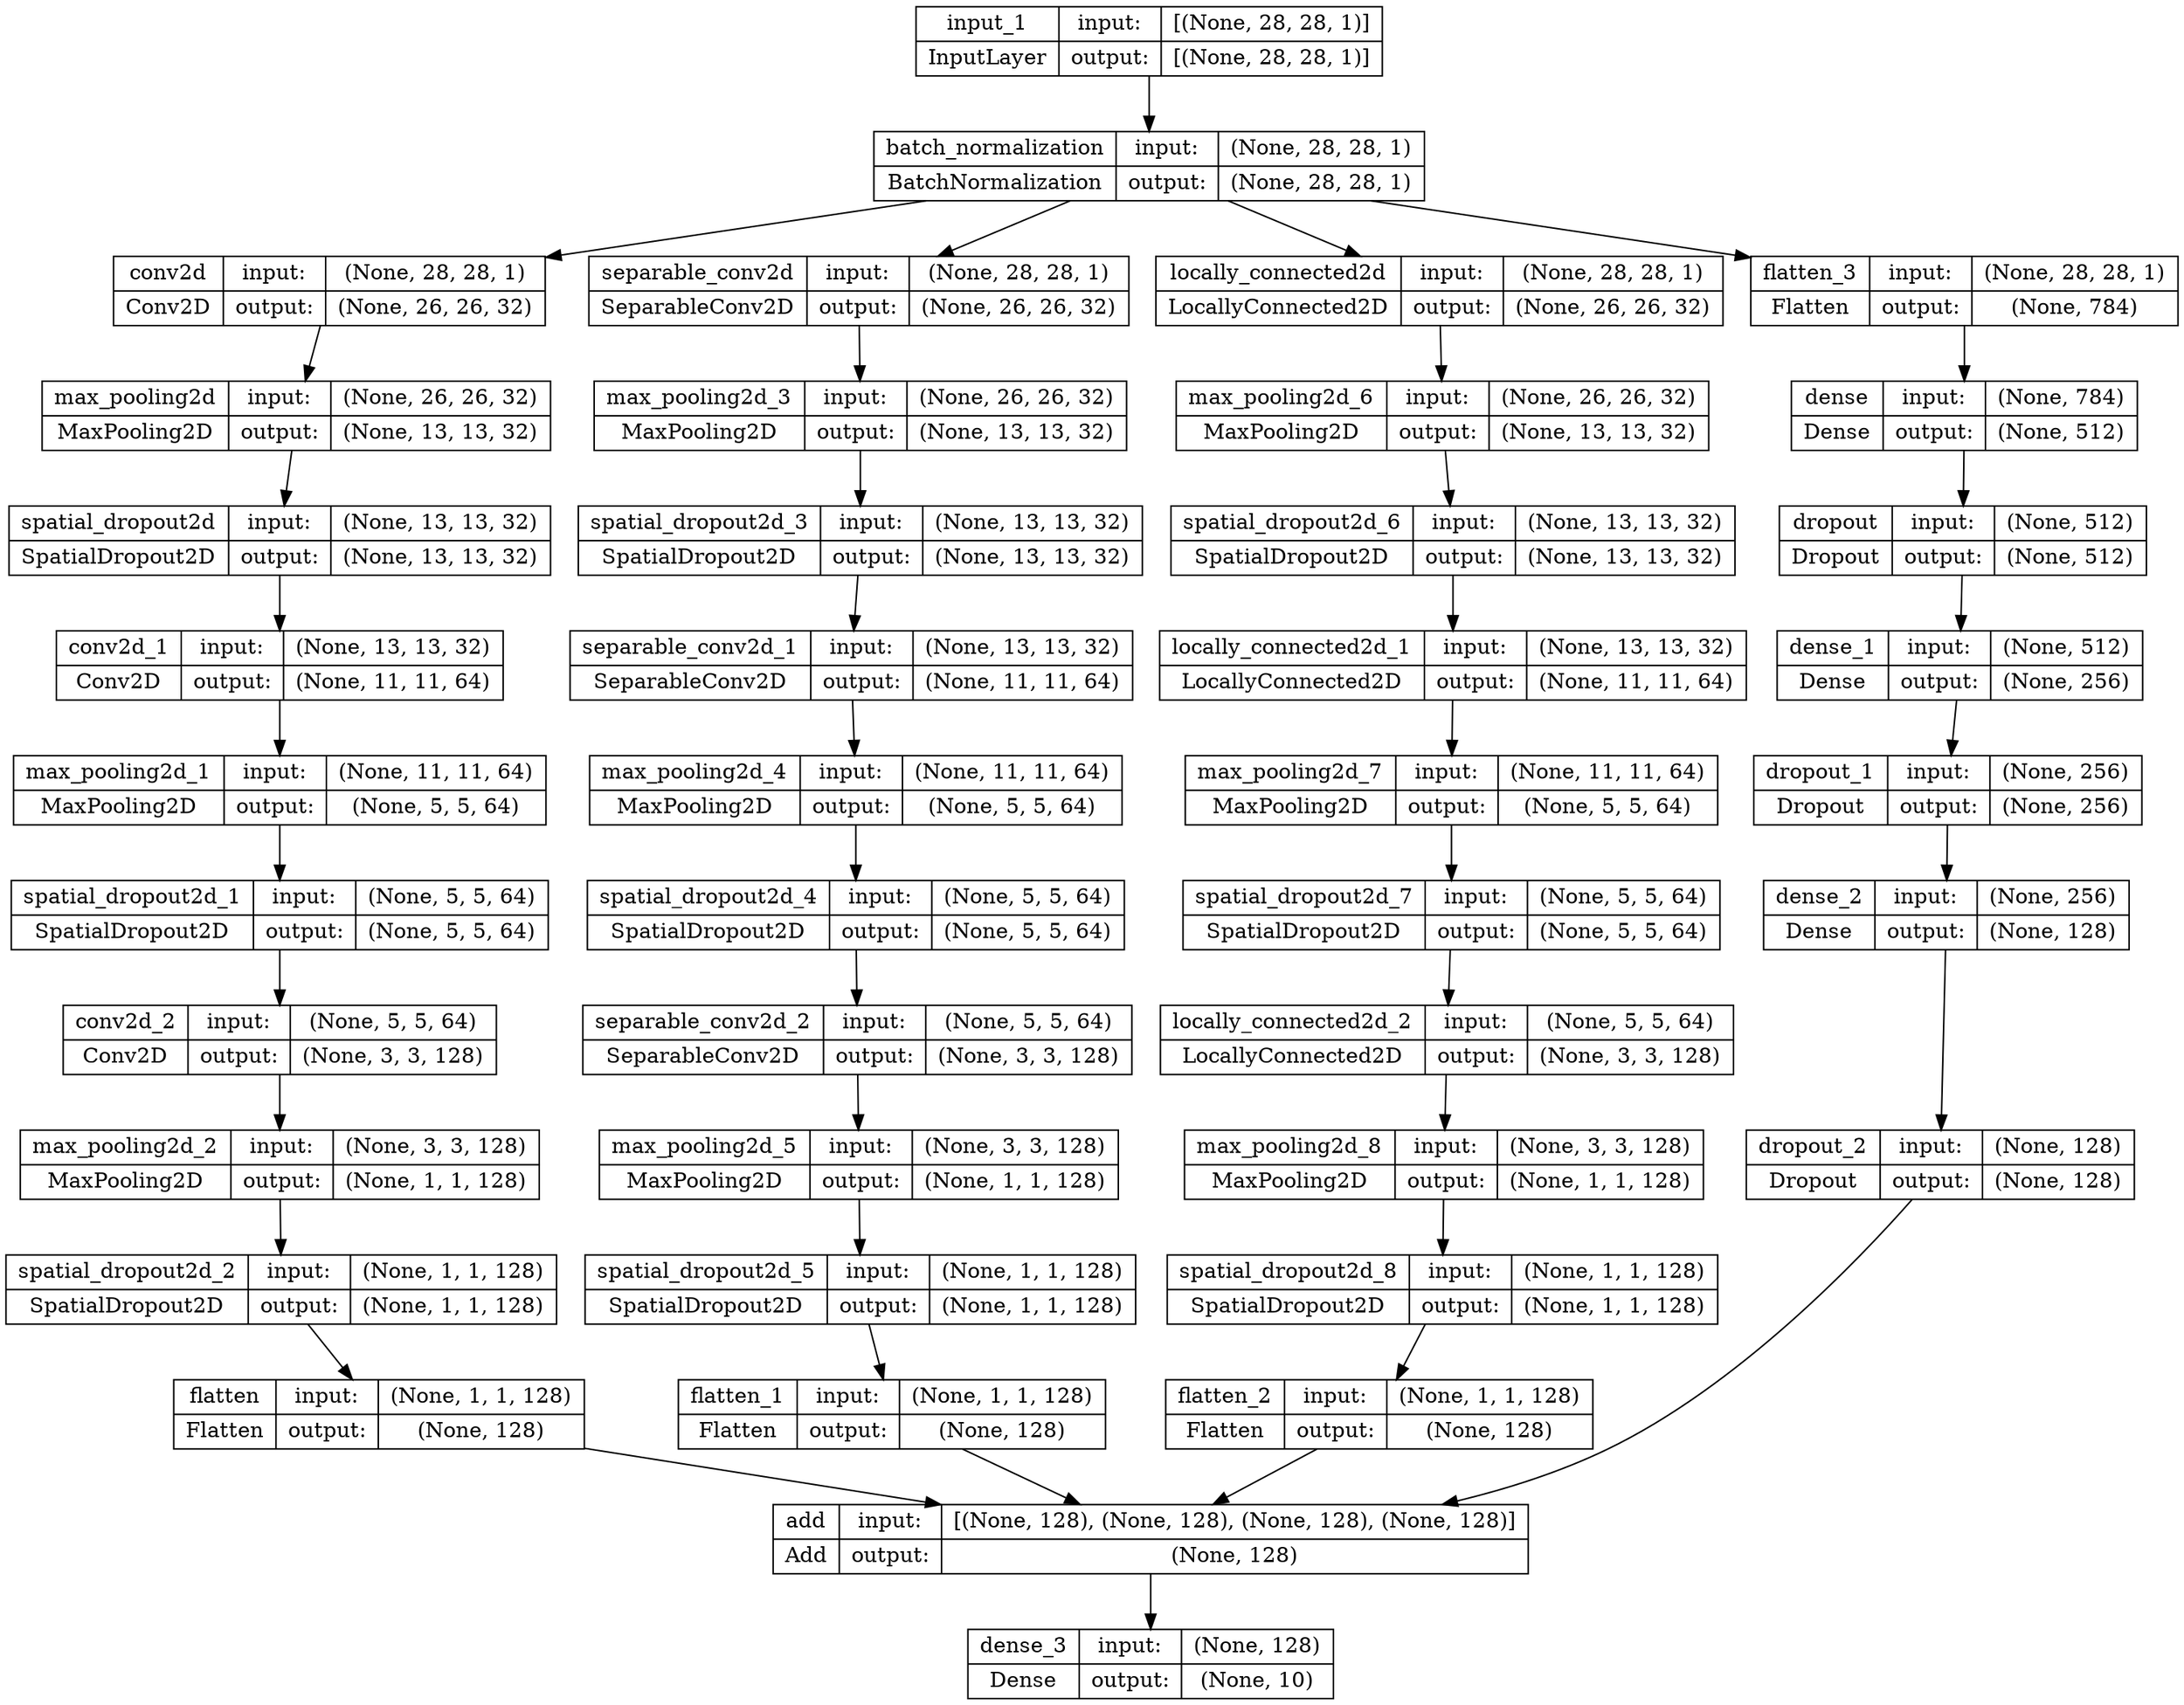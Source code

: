 digraph G {
    concentrate = True;
    dpi = 96;
    rankdir = TB;
    node [shape = record];
    139907564432992 [label = "{input_1|InputLayer}|{input:|output:}|{{[(None, 28, 28, 1)]}|{[(None, 28, 28, 1)]}}"];
    139907564433088 [label = "{batch_normalization|BatchNormalization}|{input:|output:}|{{(None, 28, 28, 1)}|{(None, 28, 28, 1)}}"];
    139907564384128 [label = "{conv2d|Conv2D}|{input:|output:}|{{(None, 28, 28, 1)}|{(None, 26, 26, 32)}}"];
    139907555318928 [label = "{separable_conv2d|SeparableConv2D}|{input:|output:}|{{(None, 28, 28, 1)}|{(None, 26, 26, 32)}}"];
    139907555408336 [label = "{locally_connected2d|LocallyConnected2D}|{input:|output:}|{{(None, 28, 28, 1)}|{(None, 26, 26, 32)}}"];
    139907564432320 [label = "{max_pooling2d|MaxPooling2D}|{input:|output:}|{{(None, 26, 26, 32)}|{(None, 13, 13, 32)}}"];
    139907555323920 [label = "{max_pooling2d_3|MaxPooling2D}|{input:|output:}|{{(None, 26, 26, 32)}|{(None, 13, 13, 32)}}"];
    139907246597424 [label = "{max_pooling2d_6|MaxPooling2D}|{input:|output:}|{{(None, 26, 26, 32)}|{(None, 13, 13, 32)}}"];
    139907564430784 [label = "{spatial_dropout2d|SpatialDropout2D}|{input:|output:}|{{(None, 13, 13, 32)}|{(None, 13, 13, 32)}}"];
    139907555327232 [label = "{spatial_dropout2d_3|SpatialDropout2D}|{input:|output:}|{{(None, 13, 13, 32)}|{(None, 13, 13, 32)}}"];
    139907555493728 [label = "{spatial_dropout2d_6|SpatialDropout2D}|{input:|output:}|{{(None, 13, 13, 32)}|{(None, 13, 13, 32)}}"];
    139909977445408 [label = "{conv2d_1|Conv2D}|{input:|output:}|{{(None, 13, 13, 32)}|{(None, 11, 11, 64)}}"];
    139907555326128 [label = "{separable_conv2d_1|SeparableConv2D}|{input:|output:}|{{(None, 13, 13, 32)}|{(None, 11, 11, 64)}}"];
    139907218386000 [label = "{locally_connected2d_1|LocallyConnected2D}|{input:|output:}|{{(None, 13, 13, 32)}|{(None, 11, 11, 64)}}"];
    139907246600352 [label = "{flatten_3|Flatten}|{input:|output:}|{{(None, 28, 28, 1)}|{(None, 784)}}"];
    139909977445168 [label = "{max_pooling2d_1|MaxPooling2D}|{input:|output:}|{{(None, 11, 11, 64)}|{(None, 5, 5, 64)}}"];
    139907555323584 [label = "{max_pooling2d_4|MaxPooling2D}|{input:|output:}|{{(None, 11, 11, 64)}|{(None, 5, 5, 64)}}"];
    139907221156432 [label = "{max_pooling2d_7|MaxPooling2D}|{input:|output:}|{{(None, 11, 11, 64)}|{(None, 5, 5, 64)}}"];
    139907246593872 [label = "{dense|Dense}|{input:|output:}|{{(None, 784)}|{(None, 512)}}"];
    139909977449344 [label = "{spatial_dropout2d_1|SpatialDropout2D}|{input:|output:}|{{(None, 5, 5, 64)}|{(None, 5, 5, 64)}}"];
    139907555320752 [label = "{spatial_dropout2d_4|SpatialDropout2D}|{input:|output:}|{{(None, 5, 5, 64)}|{(None, 5, 5, 64)}}"];
    139907661270464 [label = "{spatial_dropout2d_7|SpatialDropout2D}|{input:|output:}|{{(None, 5, 5, 64)}|{(None, 5, 5, 64)}}"];
    139907246591088 [label = "{dropout|Dropout}|{input:|output:}|{{(None, 512)}|{(None, 512)}}"];
    139907564432176 [label = "{conv2d_2|Conv2D}|{input:|output:}|{{(None, 5, 5, 64)}|{(None, 3, 3, 128)}}"];
    139907555402048 [label = "{separable_conv2d_2|SeparableConv2D}|{input:|output:}|{{(None, 5, 5, 64)}|{(None, 3, 3, 128)}}"];
    139907221150096 [label = "{locally_connected2d_2|LocallyConnected2D}|{input:|output:}|{{(None, 5, 5, 64)}|{(None, 3, 3, 128)}}"];
    139907246597616 [label = "{dense_1|Dense}|{input:|output:}|{{(None, 512)}|{(None, 256)}}"];
    139907566303744 [label = "{max_pooling2d_2|MaxPooling2D}|{input:|output:}|{{(None, 3, 3, 128)}|{(None, 1, 1, 128)}}"];
    139907555323440 [label = "{max_pooling2d_5|MaxPooling2D}|{input:|output:}|{{(None, 3, 3, 128)}|{(None, 1, 1, 128)}}"];
    139907221149280 [label = "{max_pooling2d_8|MaxPooling2D}|{input:|output:}|{{(None, 3, 3, 128)}|{(None, 1, 1, 128)}}"];
    139907246588448 [label = "{dropout_1|Dropout}|{input:|output:}|{{(None, 256)}|{(None, 256)}}"];
    139909977454960 [label = "{spatial_dropout2d_2|SpatialDropout2D}|{input:|output:}|{{(None, 1, 1, 128)}|{(None, 1, 1, 128)}}"];
    139907555323392 [label = "{spatial_dropout2d_5|SpatialDropout2D}|{input:|output:}|{{(None, 1, 1, 128)}|{(None, 1, 1, 128)}}"];
    139907221158688 [label = "{spatial_dropout2d_8|SpatialDropout2D}|{input:|output:}|{{(None, 1, 1, 128)}|{(None, 1, 1, 128)}}"];
    139907246128672 [label = "{dense_2|Dense}|{input:|output:}|{{(None, 256)}|{(None, 128)}}"];
    139907564382592 [label = "{flatten|Flatten}|{input:|output:}|{{(None, 1, 1, 128)}|{(None, 128)}}"];
    139907555408576 [label = "{flatten_1|Flatten}|{input:|output:}|{{(None, 1, 1, 128)}|{(None, 128)}}"];
    139907221152592 [label = "{flatten_2|Flatten}|{input:|output:}|{{(None, 1, 1, 128)}|{(None, 128)}}"];
    139907246594496 [label = "{dropout_2|Dropout}|{input:|output:}|{{(None, 128)}|{(None, 128)}}"];
    139907246597232 [label = "{add|Add}|{input:|output:}|{{[(None, 128), (None, 128), (None, 128), (None, 128)]}|{(None, 128)}}"];
    139907246603616 [label = "{dense_3|Dense}|{input:|output:}|{{(None, 128)}|{(None, 10)}}"];
    139907564432992 -> 139907564433088;
    139907564433088 -> 139907564384128;
    139907564433088 -> 139907555318928;
    139907564433088 -> 139907555408336;
    139907564384128 -> 139907564432320;
    139907555318928 -> 139907555323920;
    139907555408336 -> 139907246597424;
    139907564432320 -> 139907564430784;
    139907555323920 -> 139907555327232;
    139907246597424 -> 139907555493728;
    139907564430784 -> 139909977445408;
    139907555327232 -> 139907555326128;
    139907555493728 -> 139907218386000;
    139907564433088 -> 139907246600352;
    139909977445408 -> 139909977445168;
    139907555326128 -> 139907555323584;
    139907218386000 -> 139907221156432;
    139907246600352 -> 139907246593872;
    139909977445168 -> 139909977449344;
    139907555323584 -> 139907555320752;
    139907221156432 -> 139907661270464;
    139907246593872 -> 139907246591088;
    139909977449344 -> 139907564432176;
    139907555320752 -> 139907555402048;
    139907661270464 -> 139907221150096;
    139907246591088 -> 139907246597616;
    139907564432176 -> 139907566303744;
    139907555402048 -> 139907555323440;
    139907221150096 -> 139907221149280;
    139907246597616 -> 139907246588448;
    139907566303744 -> 139909977454960;
    139907555323440 -> 139907555323392;
    139907221149280 -> 139907221158688;
    139907246588448 -> 139907246128672;
    139909977454960 -> 139907564382592;
    139907555323392 -> 139907555408576;
    139907221158688 -> 139907221152592;
    139907246128672 -> 139907246594496;
    139907564382592 -> 139907246597232;
    139907555408576 -> 139907246597232;
    139907221152592 -> 139907246597232;
    139907246594496 -> 139907246597232;
    139907246597232 -> 139907246603616;
}
